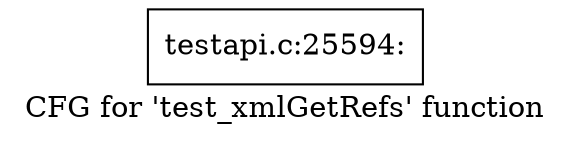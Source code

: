 digraph "CFG for 'test_xmlGetRefs' function" {
	label="CFG for 'test_xmlGetRefs' function";

	Node0x4ea9460 [shape=record,label="{testapi.c:25594:}"];
}
